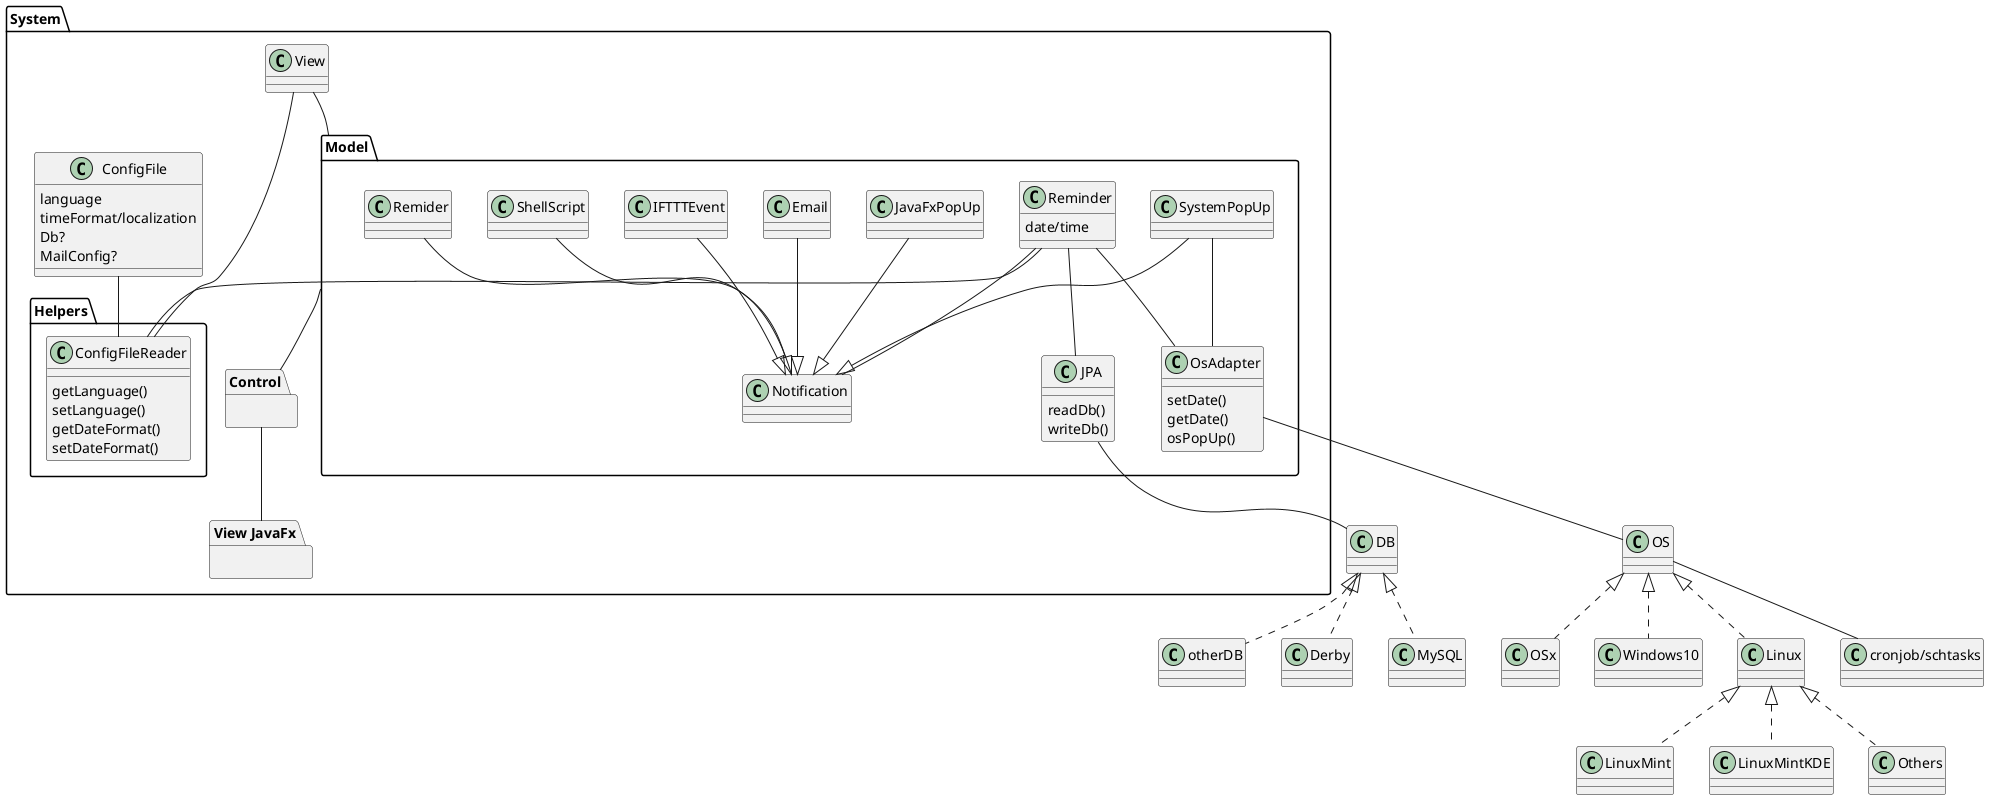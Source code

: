 @startuml
class OS
package "System" {

package "View JavaFx" {}
package "Control" {}
package "Helpers" {

class ConfigFileReader{
getLanguage()
setLanguage()
getDateFormat()
setDateFormat()
}

}

package "Model" {
class OsAdapter{
setDate()
getDate()
osPopUp()
}

OsAdapter -- OS


class Reminder{
date/time
}
class JPA{
readDb()
writeDb()
}
Reminder --OsAdapter
Reminder -- JPA

Remider --Notification
JavaFxPopUp--|>Notification
SystemPopUp--|>Notification
Email--|>Notification
IFTTTEvent--|>Notification
ShellScript--|>Notification

SystemPopUp -- OsAdapter
}
View -- Model
Model-- Control
Control -- "View JavaFx"

class ConfigFile{
language
timeFormat/localization
Db?
MailConfig?
}
ConfigFile--ConfigFileReader
View--ConfigFileReader
Reminder--ConfigFileReader
Reminder--Notification
}
JPA -- DB
DB <|.. Derby
DB <|.. MySQL
DB <|.. otherDB


OS--"cronjob/schtasks"
OS<|.. OSx
OS<|.. Windows10
OS<|.. Linux
Linux<|.. LinuxMint
Linux<|.. LinuxMintKDE
Linux<|.. Others
@enduml
